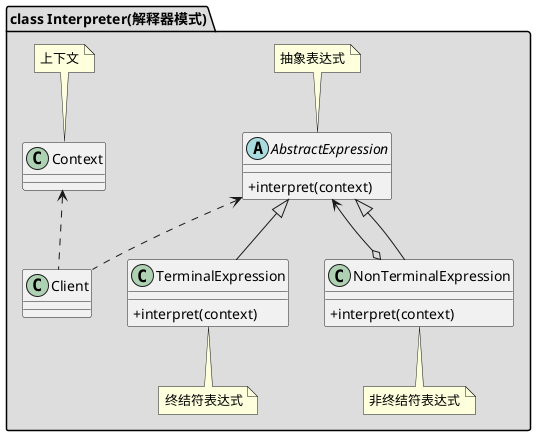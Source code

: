 @startuml
skinparam classAttributeIconSize 0

package "class Interpreter(解释器模式)" #DDDDDD {
    abstract class AbstractExpression
    {
    +interpret(context)
    }
    note top of AbstractExpression: 抽象表达式

    class TerminalExpression
    {
    +interpret(context)
    }
    note bottom of TerminalExpression: 终结符表达式

    class NonTerminalExpression
    {
    +interpret(context)
    }
    note bottom of NonTerminalExpression: 非终结符表达式

    class Context
    note top of Context: 上下文

    AbstractExpression <--o NonTerminalExpression
    AbstractExpression<|-- NonTerminalExpression
    AbstractExpression <|-- TerminalExpression
    AbstractExpression <.. Client
    Context <.. Client
}
@enduml